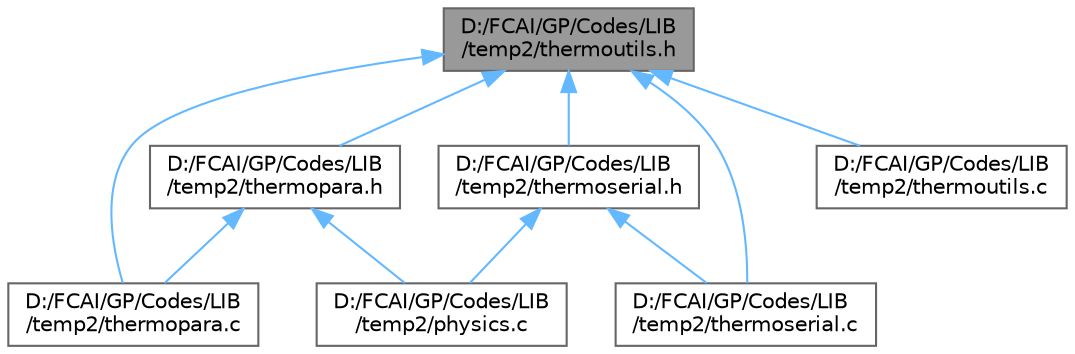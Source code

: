 digraph "D:/FCAI/GP/Codes/LIB/temp2/thermoutils.h"
{
 // LATEX_PDF_SIZE
  bgcolor="transparent";
  edge [fontname=Helvetica,fontsize=10,labelfontname=Helvetica,labelfontsize=10];
  node [fontname=Helvetica,fontsize=10,shape=box,height=0.2,width=0.4];
  Node1 [id="Node000001",label="D:/FCAI/GP/Codes/LIB\l/temp2/thermoutils.h",height=0.2,width=0.4,color="gray40", fillcolor="grey60", style="filled", fontcolor="black",tooltip=" "];
  Node1 -> Node2 [id="edge1_Node000001_Node000002",dir="back",color="steelblue1",style="solid",tooltip=" "];
  Node2 [id="Node000002",label="D:/FCAI/GP/Codes/LIB\l/temp2/thermopara.c",height=0.2,width=0.4,color="grey40", fillcolor="white", style="filled",URL="$temp2_2thermopara_8c.html",tooltip=" "];
  Node1 -> Node3 [id="edge2_Node000001_Node000003",dir="back",color="steelblue1",style="solid",tooltip=" "];
  Node3 [id="Node000003",label="D:/FCAI/GP/Codes/LIB\l/temp2/thermopara.h",height=0.2,width=0.4,color="grey40", fillcolor="white", style="filled",URL="$temp2_2thermopara_8h.html",tooltip=" "];
  Node3 -> Node4 [id="edge3_Node000003_Node000004",dir="back",color="steelblue1",style="solid",tooltip=" "];
  Node4 [id="Node000004",label="D:/FCAI/GP/Codes/LIB\l/temp2/physics.c",height=0.2,width=0.4,color="grey40", fillcolor="white", style="filled",URL="$temp2_2physics_8c.html",tooltip=" "];
  Node3 -> Node2 [id="edge4_Node000003_Node000002",dir="back",color="steelblue1",style="solid",tooltip=" "];
  Node1 -> Node5 [id="edge5_Node000001_Node000005",dir="back",color="steelblue1",style="solid",tooltip=" "];
  Node5 [id="Node000005",label="D:/FCAI/GP/Codes/LIB\l/temp2/thermoserial.c",height=0.2,width=0.4,color="grey40", fillcolor="white", style="filled",URL="$temp2_2thermoserial_8c.html",tooltip=" "];
  Node1 -> Node6 [id="edge6_Node000001_Node000006",dir="back",color="steelblue1",style="solid",tooltip=" "];
  Node6 [id="Node000006",label="D:/FCAI/GP/Codes/LIB\l/temp2/thermoserial.h",height=0.2,width=0.4,color="grey40", fillcolor="white", style="filled",URL="$temp2_2thermoserial_8h.html",tooltip=" "];
  Node6 -> Node4 [id="edge7_Node000006_Node000004",dir="back",color="steelblue1",style="solid",tooltip=" "];
  Node6 -> Node5 [id="edge8_Node000006_Node000005",dir="back",color="steelblue1",style="solid",tooltip=" "];
  Node1 -> Node7 [id="edge9_Node000001_Node000007",dir="back",color="steelblue1",style="solid",tooltip=" "];
  Node7 [id="Node000007",label="D:/FCAI/GP/Codes/LIB\l/temp2/thermoutils.c",height=0.2,width=0.4,color="grey40", fillcolor="white", style="filled",URL="$temp2_2thermoutils_8c.html",tooltip=" "];
}
